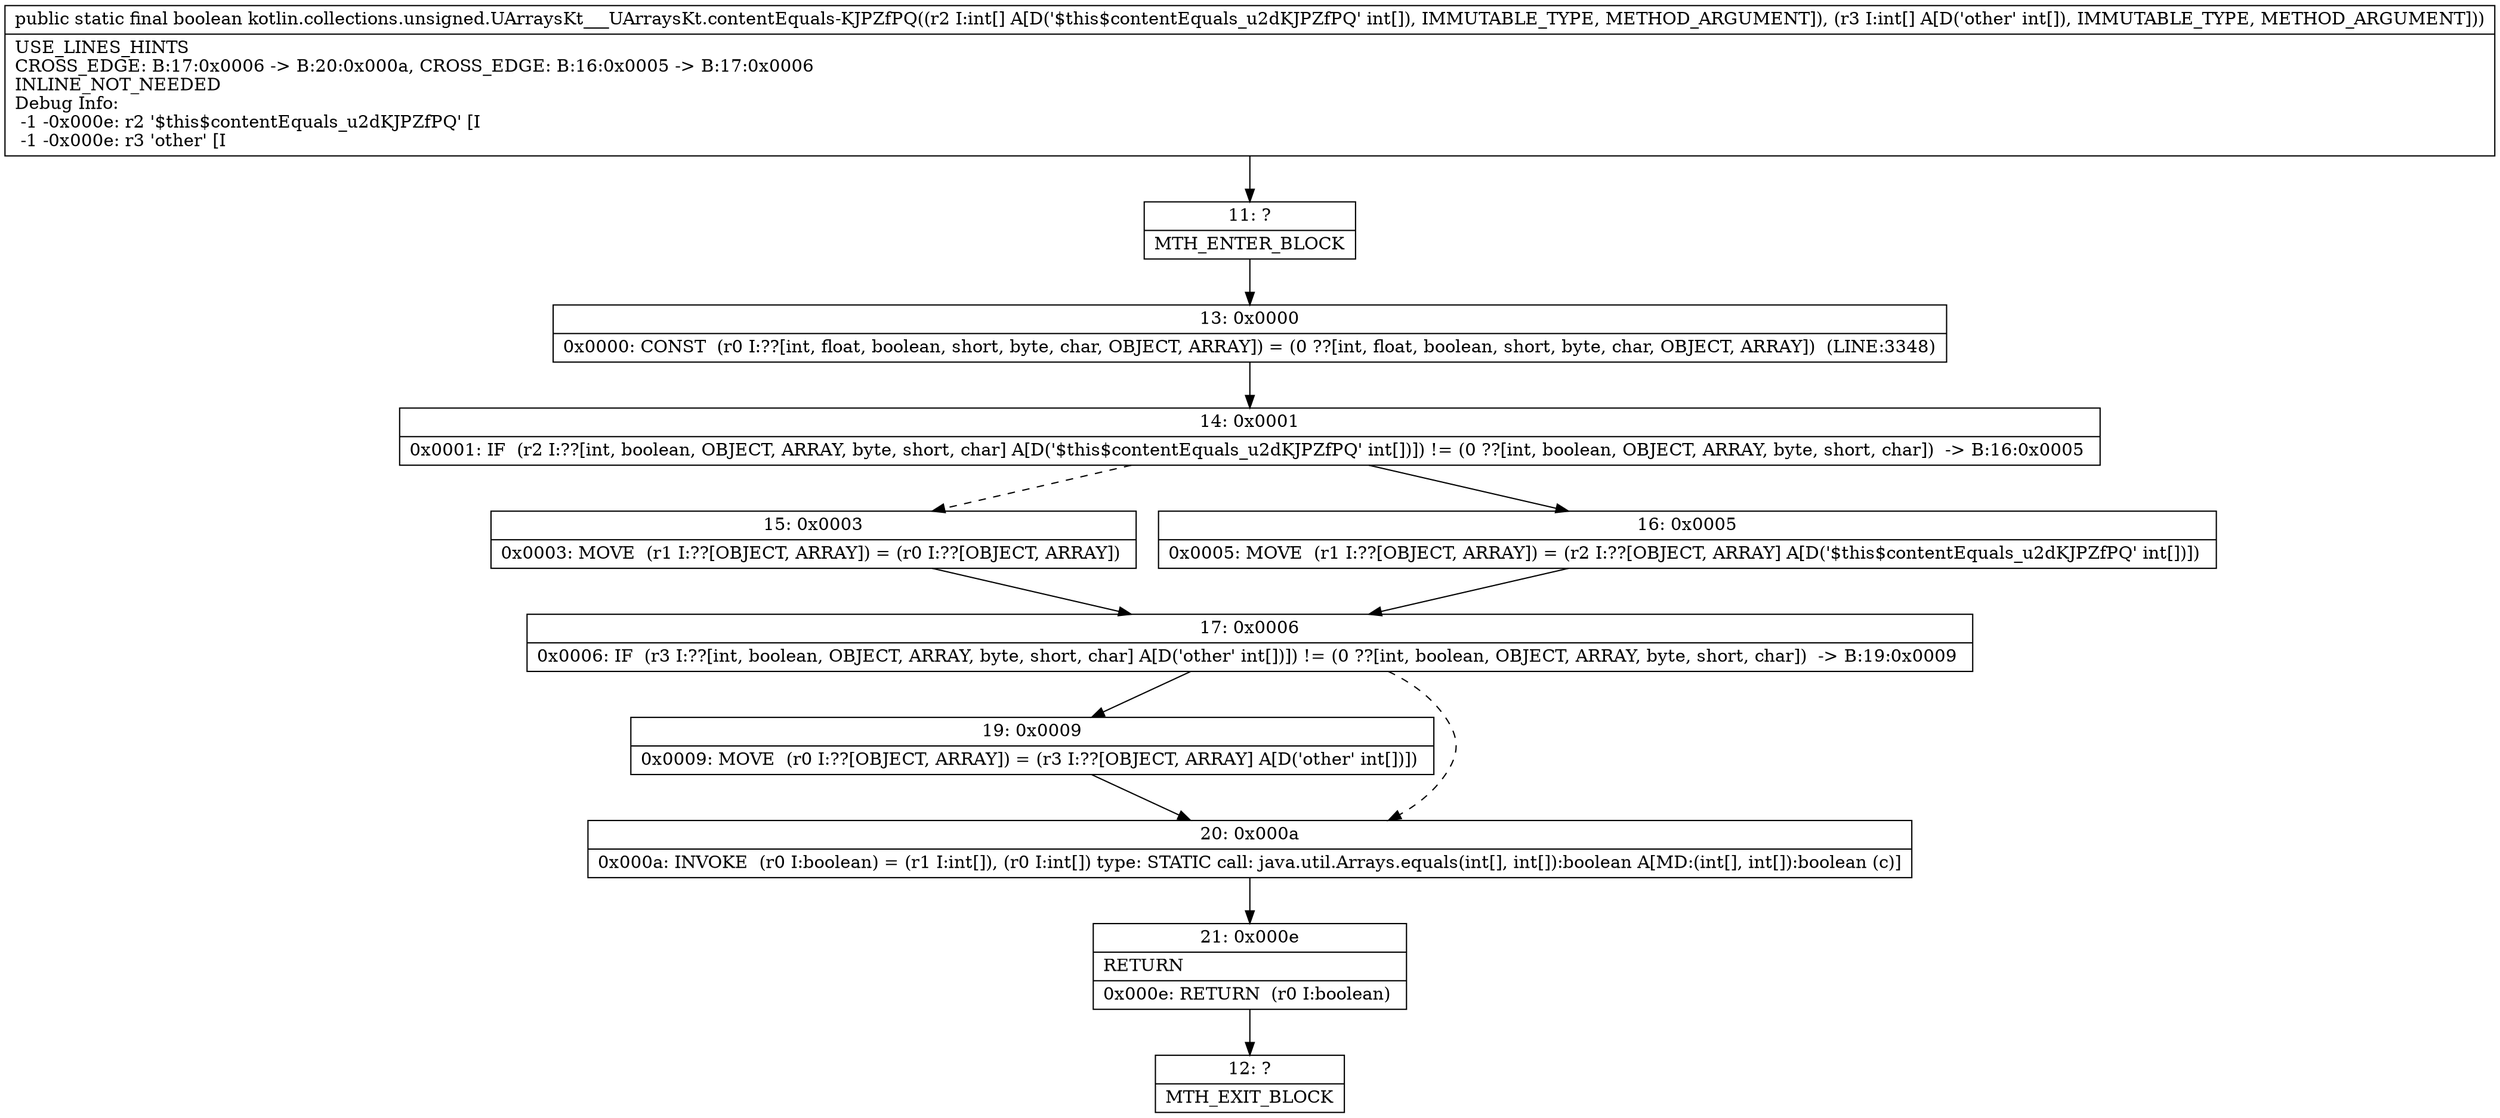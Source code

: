 digraph "CFG forkotlin.collections.unsigned.UArraysKt___UArraysKt.contentEquals\-KJPZfPQ([I[I)Z" {
Node_11 [shape=record,label="{11\:\ ?|MTH_ENTER_BLOCK\l}"];
Node_13 [shape=record,label="{13\:\ 0x0000|0x0000: CONST  (r0 I:??[int, float, boolean, short, byte, char, OBJECT, ARRAY]) = (0 ??[int, float, boolean, short, byte, char, OBJECT, ARRAY])  (LINE:3348)\l}"];
Node_14 [shape=record,label="{14\:\ 0x0001|0x0001: IF  (r2 I:??[int, boolean, OBJECT, ARRAY, byte, short, char] A[D('$this$contentEquals_u2dKJPZfPQ' int[])]) != (0 ??[int, boolean, OBJECT, ARRAY, byte, short, char])  \-\> B:16:0x0005 \l}"];
Node_15 [shape=record,label="{15\:\ 0x0003|0x0003: MOVE  (r1 I:??[OBJECT, ARRAY]) = (r0 I:??[OBJECT, ARRAY]) \l}"];
Node_17 [shape=record,label="{17\:\ 0x0006|0x0006: IF  (r3 I:??[int, boolean, OBJECT, ARRAY, byte, short, char] A[D('other' int[])]) != (0 ??[int, boolean, OBJECT, ARRAY, byte, short, char])  \-\> B:19:0x0009 \l}"];
Node_19 [shape=record,label="{19\:\ 0x0009|0x0009: MOVE  (r0 I:??[OBJECT, ARRAY]) = (r3 I:??[OBJECT, ARRAY] A[D('other' int[])]) \l}"];
Node_20 [shape=record,label="{20\:\ 0x000a|0x000a: INVOKE  (r0 I:boolean) = (r1 I:int[]), (r0 I:int[]) type: STATIC call: java.util.Arrays.equals(int[], int[]):boolean A[MD:(int[], int[]):boolean (c)]\l}"];
Node_21 [shape=record,label="{21\:\ 0x000e|RETURN\l|0x000e: RETURN  (r0 I:boolean) \l}"];
Node_12 [shape=record,label="{12\:\ ?|MTH_EXIT_BLOCK\l}"];
Node_16 [shape=record,label="{16\:\ 0x0005|0x0005: MOVE  (r1 I:??[OBJECT, ARRAY]) = (r2 I:??[OBJECT, ARRAY] A[D('$this$contentEquals_u2dKJPZfPQ' int[])]) \l}"];
MethodNode[shape=record,label="{public static final boolean kotlin.collections.unsigned.UArraysKt___UArraysKt.contentEquals\-KJPZfPQ((r2 I:int[] A[D('$this$contentEquals_u2dKJPZfPQ' int[]), IMMUTABLE_TYPE, METHOD_ARGUMENT]), (r3 I:int[] A[D('other' int[]), IMMUTABLE_TYPE, METHOD_ARGUMENT]))  | USE_LINES_HINTS\lCROSS_EDGE: B:17:0x0006 \-\> B:20:0x000a, CROSS_EDGE: B:16:0x0005 \-\> B:17:0x0006\lINLINE_NOT_NEEDED\lDebug Info:\l  \-1 \-0x000e: r2 '$this$contentEquals_u2dKJPZfPQ' [I\l  \-1 \-0x000e: r3 'other' [I\l}"];
MethodNode -> Node_11;Node_11 -> Node_13;
Node_13 -> Node_14;
Node_14 -> Node_15[style=dashed];
Node_14 -> Node_16;
Node_15 -> Node_17;
Node_17 -> Node_19;
Node_17 -> Node_20[style=dashed];
Node_19 -> Node_20;
Node_20 -> Node_21;
Node_21 -> Node_12;
Node_16 -> Node_17;
}

